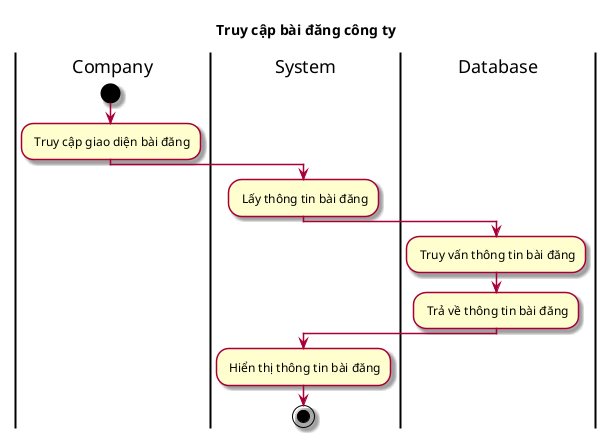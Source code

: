 @startuml ActTruyCapBaiDangCongTy

skin rose
title Truy cập bài đăng công ty

|Company|
start
: Truy cập giao diện bài đăng;
|System|
: Lấy thông tin bài đăng;
|Database|
: Truy vấn thông tin bài đăng;
: Trả về thông tin bài đăng;
|System|
: Hiển thị thông tin bài đăng;
stop
@enduml
